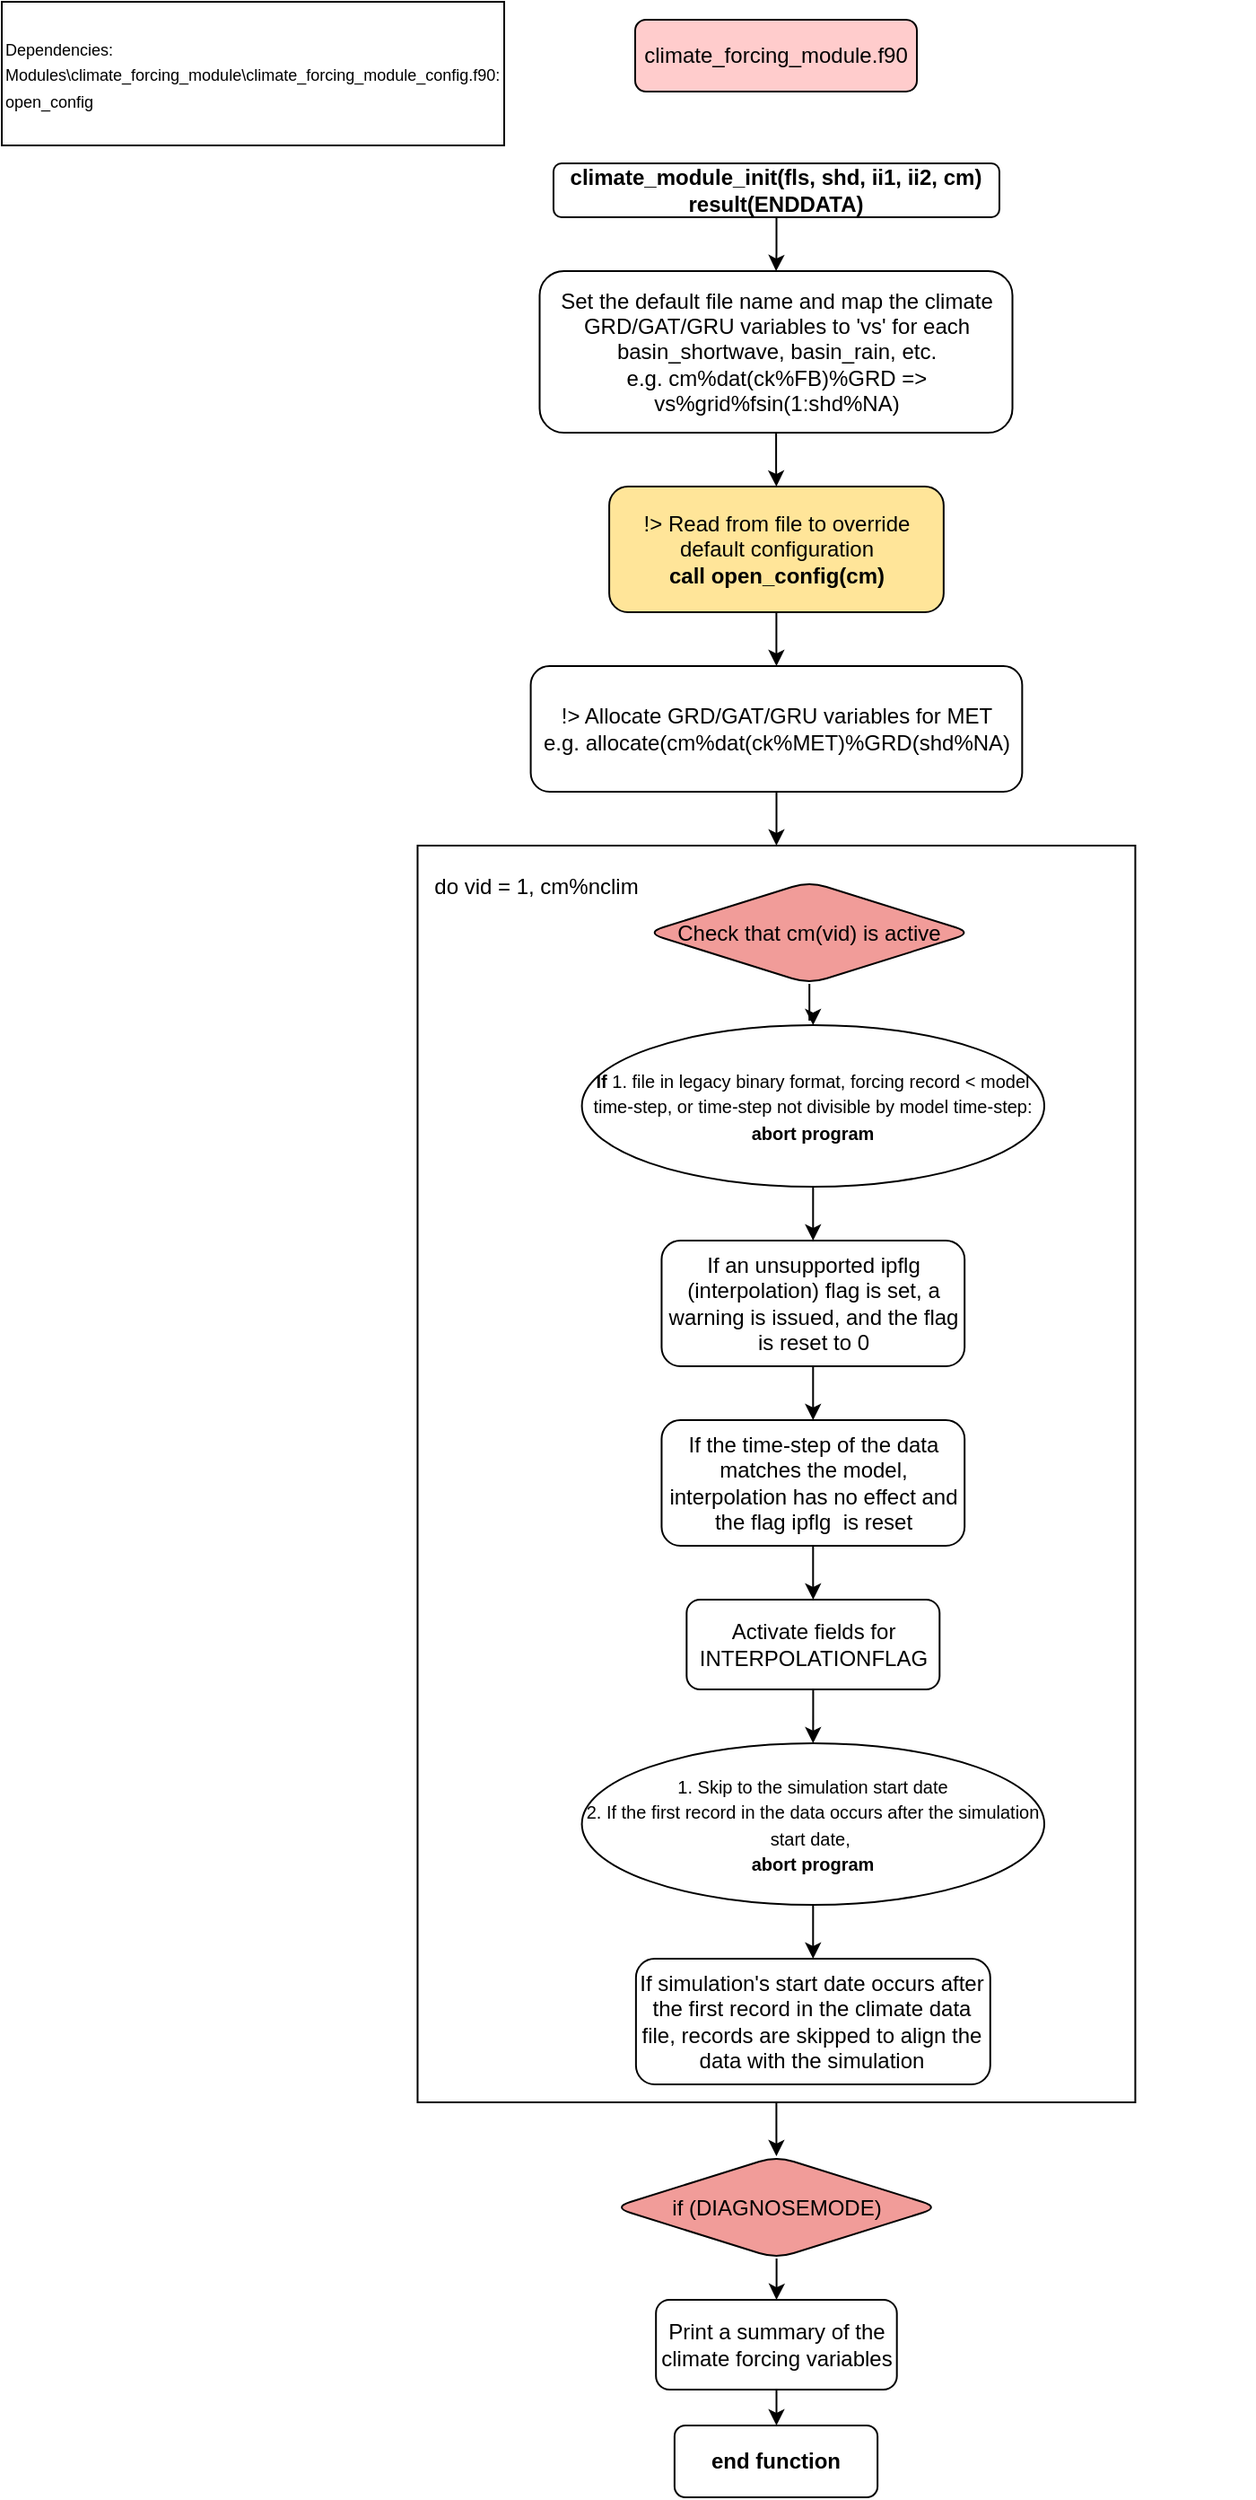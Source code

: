 <mxfile version="24.7.16">
  <diagram name="Page-1" id="40JP3004lwVQ456rJSQr">
    <mxGraphModel dx="1666" dy="749" grid="1" gridSize="10" guides="1" tooltips="1" connect="1" arrows="1" fold="1" page="1" pageScale="1" pageWidth="850" pageHeight="1100" math="0" shadow="0">
      <root>
        <mxCell id="0" />
        <mxCell id="1" parent="0" />
        <mxCell id="gjtsBgutIwh0DFXLV8dr-1" value="climate_forcing_module.f90" style="rounded=1;whiteSpace=wrap;html=1;fillColor=#FFCCCC;" vertex="1" parent="1">
          <mxGeometry x="373" y="30" width="157" height="40" as="geometry" />
        </mxCell>
        <mxCell id="gjtsBgutIwh0DFXLV8dr-2" value="&lt;div&gt;&lt;font style=&quot;font-size: 9px;&quot;&gt;Dependencies:&lt;/font&gt;&lt;/div&gt;&lt;div&gt;&lt;font style=&quot;font-size: 9px;&quot;&gt;Modules\climate_forcing_module\climate_forcing_module_config.f90: open_config&lt;/font&gt;&lt;br&gt;&lt;/div&gt;" style="rounded=0;whiteSpace=wrap;html=1;align=left;" vertex="1" parent="1">
          <mxGeometry x="20" y="20" width="280" height="80" as="geometry" />
        </mxCell>
        <mxCell id="gjtsBgutIwh0DFXLV8dr-3" style="edgeStyle=orthogonalEdgeStyle;rounded=0;orthogonalLoop=1;jettySize=auto;html=1;" edge="1" parent="1" source="gjtsBgutIwh0DFXLV8dr-4" target="gjtsBgutIwh0DFXLV8dr-6">
          <mxGeometry relative="1" as="geometry" />
        </mxCell>
        <mxCell id="gjtsBgutIwh0DFXLV8dr-4" value="climate_module_init(fls, shd, ii1, ii2, cm) result(ENDDATA)" style="rounded=1;whiteSpace=wrap;html=1;fontStyle=1" vertex="1" parent="1">
          <mxGeometry x="327.48" y="110" width="248.51" height="30" as="geometry" />
        </mxCell>
        <mxCell id="gjtsBgutIwh0DFXLV8dr-9" value="" style="edgeStyle=orthogonalEdgeStyle;rounded=0;orthogonalLoop=1;jettySize=auto;html=1;" edge="1" parent="1" source="gjtsBgutIwh0DFXLV8dr-6" target="gjtsBgutIwh0DFXLV8dr-8">
          <mxGeometry relative="1" as="geometry" />
        </mxCell>
        <mxCell id="gjtsBgutIwh0DFXLV8dr-6" value="&lt;span style=&quot;font-weight: 400;&quot;&gt;Set the default file name and map the climate GRD/GAT/GRU variables to &#39;vs&#39; for each basin_shortwave,&amp;nbsp;basin_rain, etc.&lt;/span&gt;&lt;div&gt;&lt;span style=&quot;font-weight: 400;&quot;&gt;e.g.&amp;nbsp;&lt;/span&gt;&lt;span style=&quot;background-color: initial; font-weight: 400;&quot;&gt;cm%dat(ck%FB)%GRD =&amp;gt; vs%grid%fsin(1:shd%NA)&lt;br&gt;&lt;/span&gt;&lt;/div&gt;" style="rounded=1;whiteSpace=wrap;html=1;fontStyle=1" vertex="1" parent="1">
          <mxGeometry x="319.75" y="170" width="263.51" height="90" as="geometry" />
        </mxCell>
        <mxCell id="gjtsBgutIwh0DFXLV8dr-11" value="" style="edgeStyle=orthogonalEdgeStyle;rounded=0;orthogonalLoop=1;jettySize=auto;html=1;" edge="1" parent="1" source="gjtsBgutIwh0DFXLV8dr-8" target="gjtsBgutIwh0DFXLV8dr-10">
          <mxGeometry relative="1" as="geometry" />
        </mxCell>
        <mxCell id="gjtsBgutIwh0DFXLV8dr-8" value="&lt;div&gt;&lt;span style=&quot;font-weight: normal;&quot;&gt;!&amp;gt; Read from file to override default configuration&lt;/span&gt;&lt;br&gt;&lt;/div&gt;call open_config(cm)" style="whiteSpace=wrap;html=1;rounded=1;fontStyle=1;fillColor=#FFE599;" vertex="1" parent="1">
          <mxGeometry x="358.54" y="290" width="186.39" height="70" as="geometry" />
        </mxCell>
        <mxCell id="gjtsBgutIwh0DFXLV8dr-10" value="&lt;span style=&quot;font-weight: normal;&quot;&gt;!&amp;gt; Allocate GRD/GAT/GRU variables for MET&lt;/span&gt;&lt;div&gt;&lt;span style=&quot;font-weight: normal;&quot;&gt;e.g.&amp;nbsp;allocate(cm%dat(ck%MET)%GRD(shd%NA)&lt;/span&gt;&lt;/div&gt;" style="whiteSpace=wrap;html=1;rounded=1;fontStyle=1;" vertex="1" parent="1">
          <mxGeometry x="314.79" y="390" width="273.89" height="70" as="geometry" />
        </mxCell>
        <mxCell id="gjtsBgutIwh0DFXLV8dr-13" style="edgeStyle=orthogonalEdgeStyle;rounded=0;orthogonalLoop=1;jettySize=auto;html=1;entryX=0.5;entryY=0;entryDx=0;entryDy=0;" edge="1" parent="1" source="gjtsBgutIwh0DFXLV8dr-10" target="gjtsBgutIwh0DFXLV8dr-12">
          <mxGeometry relative="1" as="geometry" />
        </mxCell>
        <mxCell id="gjtsBgutIwh0DFXLV8dr-32" value="" style="group" vertex="1" connectable="0" parent="1">
          <mxGeometry x="205.0" y="490" width="512.97" height="700" as="geometry" />
        </mxCell>
        <mxCell id="gjtsBgutIwh0DFXLV8dr-12" value="" style="rounded=0;whiteSpace=wrap;html=1;" vertex="1" parent="gjtsBgutIwh0DFXLV8dr-32">
          <mxGeometry x="46.73" width="400" height="700" as="geometry" />
        </mxCell>
        <mxCell id="gjtsBgutIwh0DFXLV8dr-14" value="do vid = 1, cm%nclim" style="text;html=1;align=center;verticalAlign=middle;whiteSpace=wrap;rounded=0;" vertex="1" parent="gjtsBgutIwh0DFXLV8dr-32">
          <mxGeometry x="42.73" y="13" width="140" height="20" as="geometry" />
        </mxCell>
        <mxCell id="gjtsBgutIwh0DFXLV8dr-18" value="" style="edgeStyle=orthogonalEdgeStyle;rounded=0;orthogonalLoop=1;jettySize=auto;html=1;" edge="1" parent="gjtsBgutIwh0DFXLV8dr-32" source="gjtsBgutIwh0DFXLV8dr-16" target="gjtsBgutIwh0DFXLV8dr-17">
          <mxGeometry relative="1" as="geometry" />
        </mxCell>
        <mxCell id="gjtsBgutIwh0DFXLV8dr-16" value="&lt;div&gt;Check that cm(vid) is active&lt;/div&gt;" style="rhombus;whiteSpace=wrap;html=1;rounded=1;fillColor=#F19C99;" vertex="1" parent="gjtsBgutIwh0DFXLV8dr-32">
          <mxGeometry x="174.06" y="20" width="181.95" height="57" as="geometry" />
        </mxCell>
        <mxCell id="gjtsBgutIwh0DFXLV8dr-20" value="" style="edgeStyle=orthogonalEdgeStyle;rounded=0;orthogonalLoop=1;jettySize=auto;html=1;" edge="1" parent="gjtsBgutIwh0DFXLV8dr-32" source="gjtsBgutIwh0DFXLV8dr-17" target="gjtsBgutIwh0DFXLV8dr-19">
          <mxGeometry relative="1" as="geometry" />
        </mxCell>
        <mxCell id="gjtsBgutIwh0DFXLV8dr-17" value="&lt;font style=&quot;font-size: 10px;&quot;&gt;&lt;b&gt;If&lt;/b&gt; 1. file in legacy binary format, forcing record &amp;lt; model time-step, or time-step not divisible by model time-step:&lt;/font&gt;&lt;div&gt;&lt;font style=&quot;font-size: 10px;&quot;&gt;&lt;b&gt;abort program&lt;/b&gt;&lt;/font&gt;&lt;/div&gt;" style="ellipse;whiteSpace=wrap;html=1;fillColor=#FFFFFF;rounded=1;" vertex="1" parent="gjtsBgutIwh0DFXLV8dr-32">
          <mxGeometry x="138.3" y="100" width="257.71" height="90" as="geometry" />
        </mxCell>
        <mxCell id="gjtsBgutIwh0DFXLV8dr-22" style="edgeStyle=orthogonalEdgeStyle;rounded=0;orthogonalLoop=1;jettySize=auto;html=1;" edge="1" parent="gjtsBgutIwh0DFXLV8dr-32" source="gjtsBgutIwh0DFXLV8dr-19" target="gjtsBgutIwh0DFXLV8dr-21">
          <mxGeometry relative="1" as="geometry" />
        </mxCell>
        <mxCell id="gjtsBgutIwh0DFXLV8dr-19" value="If an unsupported ipflg (interpolation) flag is set, a warning is issued, and the flag is reset to 0" style="whiteSpace=wrap;html=1;fillColor=#FFFFFF;rounded=1;" vertex="1" parent="gjtsBgutIwh0DFXLV8dr-32">
          <mxGeometry x="182.73" y="220" width="168.86" height="70" as="geometry" />
        </mxCell>
        <mxCell id="gjtsBgutIwh0DFXLV8dr-24" value="" style="edgeStyle=orthogonalEdgeStyle;rounded=0;orthogonalLoop=1;jettySize=auto;html=1;" edge="1" parent="gjtsBgutIwh0DFXLV8dr-32" source="gjtsBgutIwh0DFXLV8dr-21" target="gjtsBgutIwh0DFXLV8dr-23">
          <mxGeometry relative="1" as="geometry" />
        </mxCell>
        <mxCell id="gjtsBgutIwh0DFXLV8dr-21" value="If the time-step of the data matches the model, interpolation has no effect and the flag ipflg&amp;nbsp;&amp;nbsp;is reset" style="whiteSpace=wrap;html=1;fillColor=#FFFFFF;rounded=1;" vertex="1" parent="gjtsBgutIwh0DFXLV8dr-32">
          <mxGeometry x="182.73" y="320" width="168.86" height="70" as="geometry" />
        </mxCell>
        <mxCell id="gjtsBgutIwh0DFXLV8dr-26" value="" style="edgeStyle=orthogonalEdgeStyle;rounded=0;orthogonalLoop=1;jettySize=auto;html=1;entryX=0.5;entryY=0;entryDx=0;entryDy=0;" edge="1" parent="gjtsBgutIwh0DFXLV8dr-32" source="gjtsBgutIwh0DFXLV8dr-23" target="gjtsBgutIwh0DFXLV8dr-29">
          <mxGeometry relative="1" as="geometry">
            <mxPoint x="266.71" y="500" as="targetPoint" />
          </mxGeometry>
        </mxCell>
        <mxCell id="gjtsBgutIwh0DFXLV8dr-23" value="Activate fields for INTERPOLATIONFLAG" style="whiteSpace=wrap;html=1;fillColor=#FFFFFF;rounded=1;" vertex="1" parent="gjtsBgutIwh0DFXLV8dr-32">
          <mxGeometry x="196.67" y="420" width="140.98" height="50" as="geometry" />
        </mxCell>
        <mxCell id="gjtsBgutIwh0DFXLV8dr-31" value="" style="edgeStyle=orthogonalEdgeStyle;rounded=0;orthogonalLoop=1;jettySize=auto;html=1;" edge="1" parent="gjtsBgutIwh0DFXLV8dr-32" source="gjtsBgutIwh0DFXLV8dr-29" target="gjtsBgutIwh0DFXLV8dr-30">
          <mxGeometry relative="1" as="geometry" />
        </mxCell>
        <mxCell id="gjtsBgutIwh0DFXLV8dr-29" value="&lt;div&gt;&lt;span style=&quot;font-size: 10px;&quot;&gt;1. Skip to the simulation start date&lt;/span&gt;&lt;/div&gt;&lt;div&gt;&lt;span style=&quot;font-size: 10px;&quot;&gt;2. If the first record in the data occurs after the simulation start date,&amp;nbsp;&lt;/span&gt;&lt;/div&gt;&lt;div&gt;&lt;span style=&quot;font-size: 10px;&quot;&gt;&lt;b&gt;abort program&lt;/b&gt;&lt;/span&gt;&lt;/div&gt;" style="ellipse;whiteSpace=wrap;html=1;fillColor=#FFFFFF;rounded=1;" vertex="1" parent="gjtsBgutIwh0DFXLV8dr-32">
          <mxGeometry x="138.3" y="500" width="257.71" height="90" as="geometry" />
        </mxCell>
        <mxCell id="gjtsBgutIwh0DFXLV8dr-30" value="If simulation&#39;s start date occurs after the first record in the climate data file, records are skipped to align the data with the simulation" style="whiteSpace=wrap;html=1;fillColor=#FFFFFF;rounded=1;" vertex="1" parent="gjtsBgutIwh0DFXLV8dr-32">
          <mxGeometry x="168.44" y="620" width="197.45" height="70" as="geometry" />
        </mxCell>
        <mxCell id="gjtsBgutIwh0DFXLV8dr-34" value="" style="edgeStyle=orthogonalEdgeStyle;rounded=0;orthogonalLoop=1;jettySize=auto;html=1;entryX=0.5;entryY=0;entryDx=0;entryDy=0;" edge="1" parent="1" source="gjtsBgutIwh0DFXLV8dr-12" target="gjtsBgutIwh0DFXLV8dr-36">
          <mxGeometry relative="1" as="geometry">
            <mxPoint x="451.5" y="1230" as="targetPoint" />
          </mxGeometry>
        </mxCell>
        <mxCell id="gjtsBgutIwh0DFXLV8dr-38" value="" style="edgeStyle=orthogonalEdgeStyle;rounded=0;orthogonalLoop=1;jettySize=auto;html=1;" edge="1" parent="1" source="gjtsBgutIwh0DFXLV8dr-36" target="gjtsBgutIwh0DFXLV8dr-37">
          <mxGeometry relative="1" as="geometry" />
        </mxCell>
        <mxCell id="gjtsBgutIwh0DFXLV8dr-36" value="&lt;div&gt;if (DIAGNOSEMODE)&lt;/div&gt;" style="rhombus;whiteSpace=wrap;html=1;rounded=1;fillColor=#F19C99;" vertex="1" parent="1">
          <mxGeometry x="360.75" y="1220" width="181.95" height="57" as="geometry" />
        </mxCell>
        <mxCell id="gjtsBgutIwh0DFXLV8dr-40" style="edgeStyle=orthogonalEdgeStyle;rounded=0;orthogonalLoop=1;jettySize=auto;html=1;" edge="1" parent="1" source="gjtsBgutIwh0DFXLV8dr-37" target="gjtsBgutIwh0DFXLV8dr-39">
          <mxGeometry relative="1" as="geometry" />
        </mxCell>
        <mxCell id="gjtsBgutIwh0DFXLV8dr-37" value="Print a summary of the climate forcing variables" style="whiteSpace=wrap;html=1;fillColor=#FFFFFF;rounded=1;" vertex="1" parent="1">
          <mxGeometry x="384.59" y="1300" width="134.26" height="50" as="geometry" />
        </mxCell>
        <mxCell id="gjtsBgutIwh0DFXLV8dr-39" value="end function" style="whiteSpace=wrap;html=1;fillColor=#FFFFFF;rounded=1;fontStyle=1;" vertex="1" parent="1">
          <mxGeometry x="394.94" y="1370" width="113.13" height="40" as="geometry" />
        </mxCell>
      </root>
    </mxGraphModel>
  </diagram>
</mxfile>
